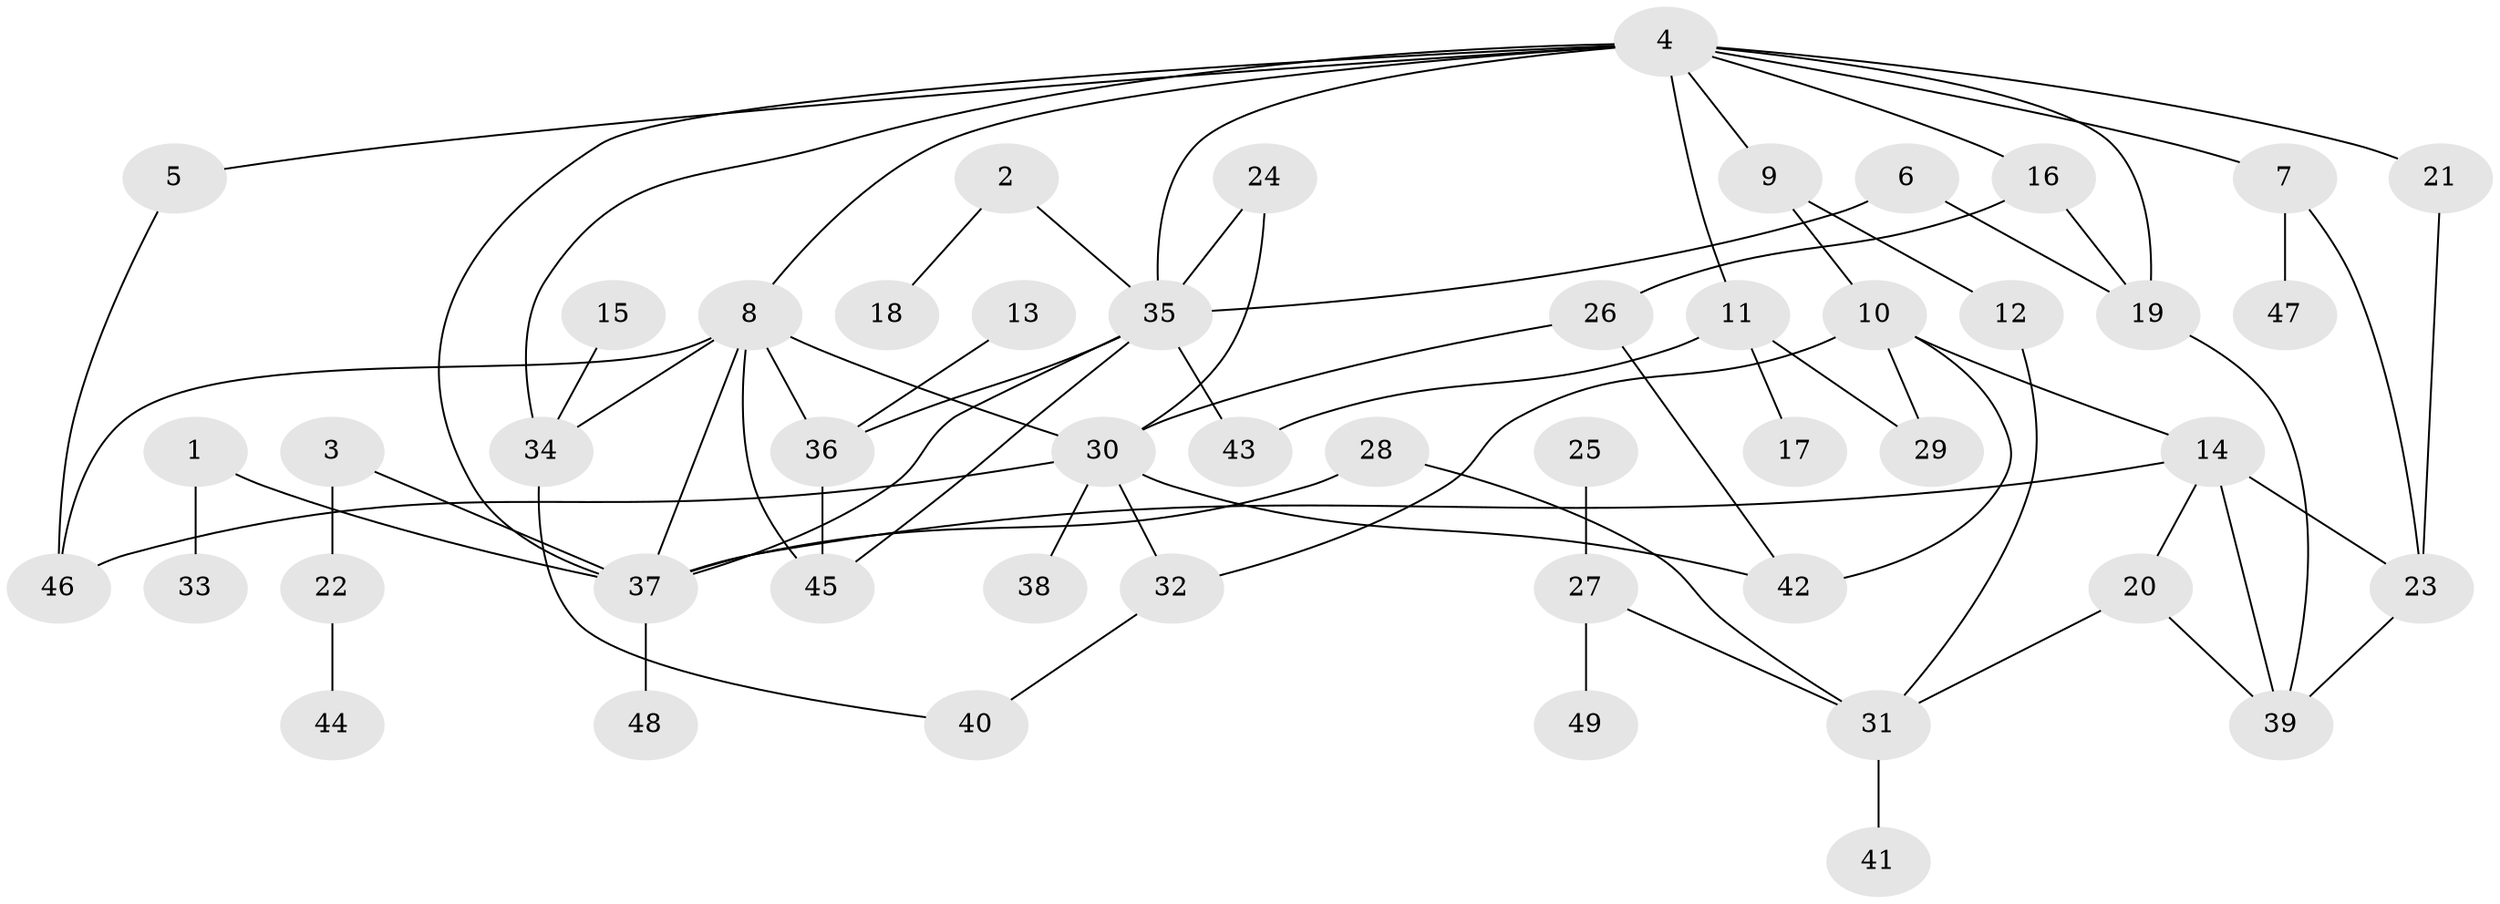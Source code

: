 // original degree distribution, {6: 0.02040816326530612, 8: 0.02040816326530612, 2: 0.3673469387755102, 7: 0.02040816326530612, 4: 0.08163265306122448, 5: 0.030612244897959183, 3: 0.20408163265306123, 1: 0.25510204081632654}
// Generated by graph-tools (version 1.1) at 2025/25/03/09/25 03:25:30]
// undirected, 49 vertices, 74 edges
graph export_dot {
graph [start="1"]
  node [color=gray90,style=filled];
  1;
  2;
  3;
  4;
  5;
  6;
  7;
  8;
  9;
  10;
  11;
  12;
  13;
  14;
  15;
  16;
  17;
  18;
  19;
  20;
  21;
  22;
  23;
  24;
  25;
  26;
  27;
  28;
  29;
  30;
  31;
  32;
  33;
  34;
  35;
  36;
  37;
  38;
  39;
  40;
  41;
  42;
  43;
  44;
  45;
  46;
  47;
  48;
  49;
  1 -- 33 [weight=1.0];
  1 -- 37 [weight=1.0];
  2 -- 18 [weight=1.0];
  2 -- 35 [weight=1.0];
  3 -- 22 [weight=1.0];
  3 -- 37 [weight=1.0];
  4 -- 5 [weight=1.0];
  4 -- 7 [weight=1.0];
  4 -- 8 [weight=1.0];
  4 -- 9 [weight=1.0];
  4 -- 11 [weight=1.0];
  4 -- 16 [weight=1.0];
  4 -- 19 [weight=1.0];
  4 -- 21 [weight=1.0];
  4 -- 34 [weight=1.0];
  4 -- 35 [weight=1.0];
  4 -- 37 [weight=1.0];
  5 -- 46 [weight=1.0];
  6 -- 19 [weight=1.0];
  6 -- 35 [weight=1.0];
  7 -- 23 [weight=1.0];
  7 -- 47 [weight=1.0];
  8 -- 30 [weight=1.0];
  8 -- 34 [weight=1.0];
  8 -- 36 [weight=1.0];
  8 -- 37 [weight=1.0];
  8 -- 45 [weight=1.0];
  8 -- 46 [weight=1.0];
  9 -- 10 [weight=1.0];
  9 -- 12 [weight=1.0];
  10 -- 14 [weight=1.0];
  10 -- 29 [weight=1.0];
  10 -- 32 [weight=1.0];
  10 -- 42 [weight=1.0];
  11 -- 17 [weight=1.0];
  11 -- 29 [weight=1.0];
  11 -- 43 [weight=1.0];
  12 -- 31 [weight=1.0];
  13 -- 36 [weight=1.0];
  14 -- 20 [weight=1.0];
  14 -- 23 [weight=1.0];
  14 -- 37 [weight=1.0];
  14 -- 39 [weight=1.0];
  15 -- 34 [weight=1.0];
  16 -- 19 [weight=1.0];
  16 -- 26 [weight=1.0];
  19 -- 39 [weight=1.0];
  20 -- 31 [weight=1.0];
  20 -- 39 [weight=1.0];
  21 -- 23 [weight=1.0];
  22 -- 44 [weight=1.0];
  23 -- 39 [weight=1.0];
  24 -- 30 [weight=1.0];
  24 -- 35 [weight=1.0];
  25 -- 27 [weight=1.0];
  26 -- 30 [weight=1.0];
  26 -- 42 [weight=1.0];
  27 -- 31 [weight=1.0];
  27 -- 49 [weight=1.0];
  28 -- 31 [weight=1.0];
  28 -- 37 [weight=1.0];
  30 -- 32 [weight=1.0];
  30 -- 38 [weight=1.0];
  30 -- 42 [weight=1.0];
  30 -- 46 [weight=1.0];
  31 -- 41 [weight=1.0];
  32 -- 40 [weight=1.0];
  34 -- 40 [weight=1.0];
  35 -- 36 [weight=1.0];
  35 -- 37 [weight=1.0];
  35 -- 43 [weight=1.0];
  35 -- 45 [weight=1.0];
  36 -- 45 [weight=1.0];
  37 -- 48 [weight=1.0];
}

